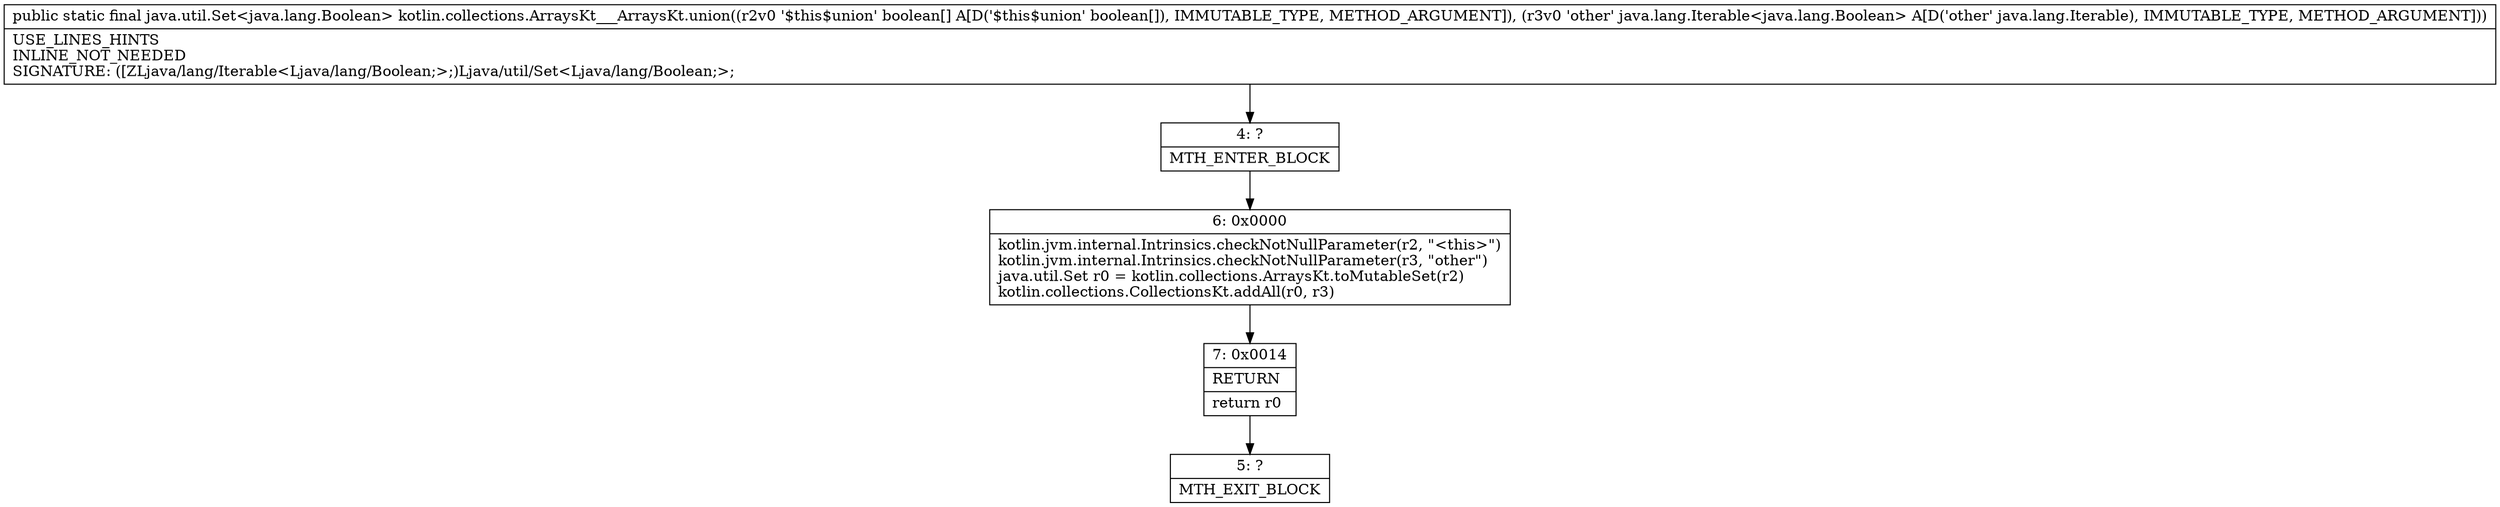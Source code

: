 digraph "CFG forkotlin.collections.ArraysKt___ArraysKt.union([ZLjava\/lang\/Iterable;)Ljava\/util\/Set;" {
Node_4 [shape=record,label="{4\:\ ?|MTH_ENTER_BLOCK\l}"];
Node_6 [shape=record,label="{6\:\ 0x0000|kotlin.jvm.internal.Intrinsics.checkNotNullParameter(r2, \"\<this\>\")\lkotlin.jvm.internal.Intrinsics.checkNotNullParameter(r3, \"other\")\ljava.util.Set r0 = kotlin.collections.ArraysKt.toMutableSet(r2)\lkotlin.collections.CollectionsKt.addAll(r0, r3)\l}"];
Node_7 [shape=record,label="{7\:\ 0x0014|RETURN\l|return r0\l}"];
Node_5 [shape=record,label="{5\:\ ?|MTH_EXIT_BLOCK\l}"];
MethodNode[shape=record,label="{public static final java.util.Set\<java.lang.Boolean\> kotlin.collections.ArraysKt___ArraysKt.union((r2v0 '$this$union' boolean[] A[D('$this$union' boolean[]), IMMUTABLE_TYPE, METHOD_ARGUMENT]), (r3v0 'other' java.lang.Iterable\<java.lang.Boolean\> A[D('other' java.lang.Iterable), IMMUTABLE_TYPE, METHOD_ARGUMENT]))  | USE_LINES_HINTS\lINLINE_NOT_NEEDED\lSIGNATURE: ([ZLjava\/lang\/Iterable\<Ljava\/lang\/Boolean;\>;)Ljava\/util\/Set\<Ljava\/lang\/Boolean;\>;\l}"];
MethodNode -> Node_4;Node_4 -> Node_6;
Node_6 -> Node_7;
Node_7 -> Node_5;
}


